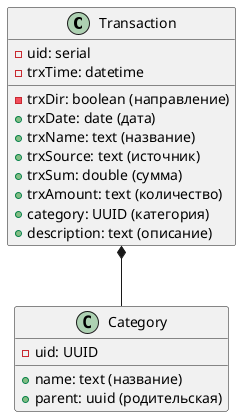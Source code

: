 @startuml

class Transaction {
	-uid: serial
	-trxTime: datetime
	-trxDir: boolean (направление)
	+trxDate: date (дата)
	+trxName: text (название)
	+trxSource: text (источник)
	+trxSum: double (сумма)
	+trxAmount: text (количество)
	+category: UUID (категория)
	+description: text (описание)
}

class Category {
	-uid: UUID
	+name: text (название)
	+parent: uuid (родительская)
}

Transaction *-down- Category

@enduml
